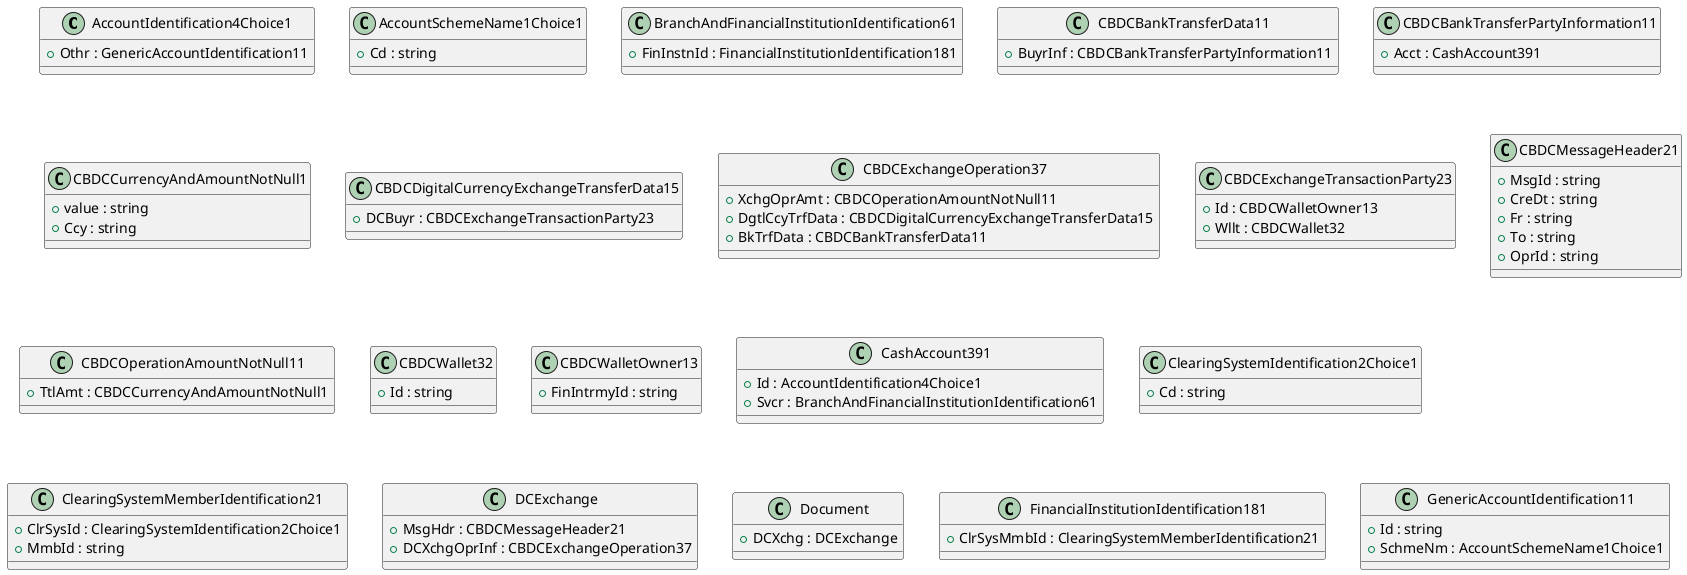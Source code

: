 @startuml

class AccountIdentification4Choice1 {
    +Othr : GenericAccountIdentification11
}
class AccountSchemeName1Choice1 {
    +Cd : string
}
class BranchAndFinancialInstitutionIdentification61 {
    +FinInstnId : FinancialInstitutionIdentification181
}
class CBDCBankTransferData11 {
    +BuyrInf : CBDCBankTransferPartyInformation11
}
class CBDCBankTransferPartyInformation11 {
    +Acct : CashAccount391
}
class CBDCCurrencyAndAmountNotNull1 {
    +value : string
    +Ccy : string
}
class CBDCDigitalCurrencyExchangeTransferData15 {
    +DCBuyr : CBDCExchangeTransactionParty23
}
class CBDCExchangeOperation37 {
    +XchgOprAmt : CBDCOperationAmountNotNull11
    +DgtlCcyTrfData : CBDCDigitalCurrencyExchangeTransferData15
    +BkTrfData : CBDCBankTransferData11
}
class CBDCExchangeTransactionParty23 {
    +Id : CBDCWalletOwner13
    +Wllt : CBDCWallet32
}
class CBDCMessageHeader21 {
    +MsgId : string
    +CreDt : string
    +Fr : string
    +To : string
    +OprId : string
}
class CBDCOperationAmountNotNull11 {
    +TtlAmt : CBDCCurrencyAndAmountNotNull1
}
class CBDCWallet32 {
    +Id : string
}
class CBDCWalletOwner13 {
    +FinIntrmyId : string
}
class CashAccount391 {
    +Id : AccountIdentification4Choice1
    +Svcr : BranchAndFinancialInstitutionIdentification61
}
class ClearingSystemIdentification2Choice1 {
    +Cd : string
}
class ClearingSystemMemberIdentification21 {
    +ClrSysId : ClearingSystemIdentification2Choice1
    +MmbId : string
}
class DCExchange {
    +MsgHdr : CBDCMessageHeader21
    +DCXchgOprInf : CBDCExchangeOperation37
}
class Document {
    +DCXchg : DCExchange
}
class FinancialInstitutionIdentification181 {
    +ClrSysMmbId : ClearingSystemMemberIdentification21
}
class GenericAccountIdentification11 {
    +Id : string
    +SchmeNm : AccountSchemeName1Choice1
}

@enduml
